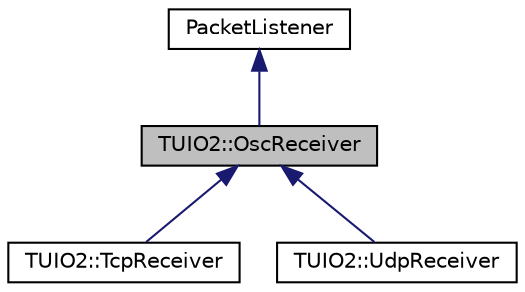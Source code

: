 digraph "TUIO2::OscReceiver"
{
 // LATEX_PDF_SIZE
  edge [fontname="Helvetica",fontsize="10",labelfontname="Helvetica",labelfontsize="10"];
  node [fontname="Helvetica",fontsize="10",shape=record];
  Node1 [label="TUIO2::OscReceiver",height=0.2,width=0.4,color="black", fillcolor="grey75", style="filled", fontcolor="black",tooltip=" "];
  Node2 -> Node1 [dir="back",color="midnightblue",fontsize="10",style="solid",fontname="Helvetica"];
  Node2 [label="PacketListener",height=0.2,width=0.4,color="black", fillcolor="white", style="filled",URL="$classPacketListener.html",tooltip=" "];
  Node1 -> Node3 [dir="back",color="midnightblue",fontsize="10",style="solid",fontname="Helvetica"];
  Node3 [label="TUIO2::TcpReceiver",height=0.2,width=0.4,color="black", fillcolor="white", style="filled",URL="$classTUIO2_1_1TcpReceiver.html",tooltip=" "];
  Node1 -> Node4 [dir="back",color="midnightblue",fontsize="10",style="solid",fontname="Helvetica"];
  Node4 [label="TUIO2::UdpReceiver",height=0.2,width=0.4,color="black", fillcolor="white", style="filled",URL="$classTUIO2_1_1UdpReceiver.html",tooltip=" "];
}
